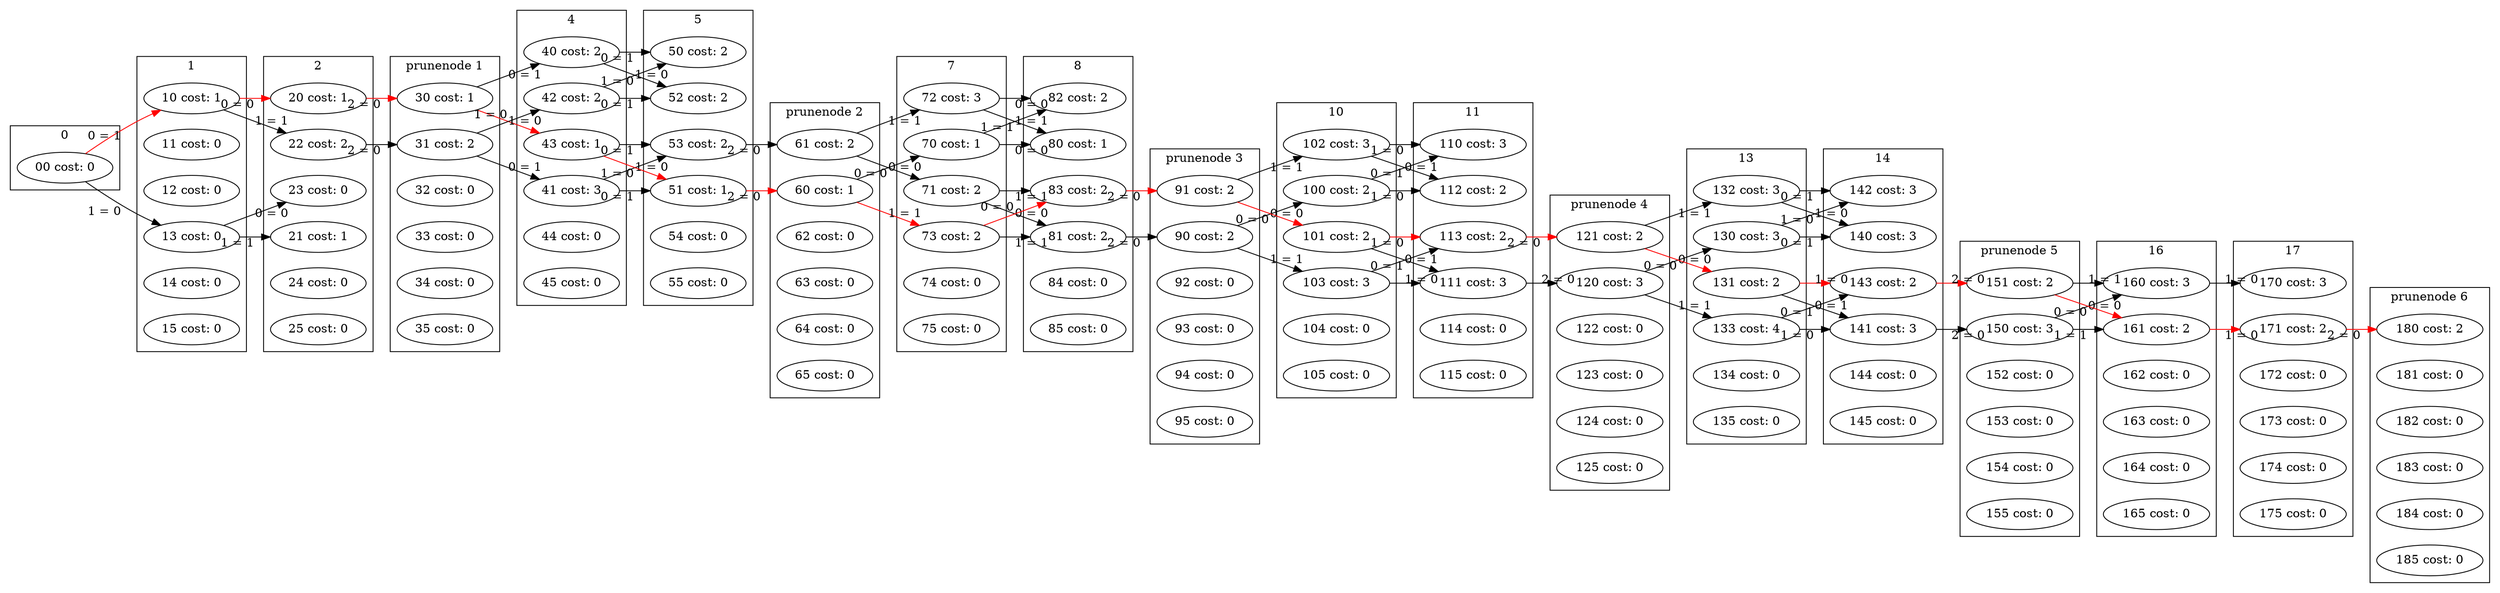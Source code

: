 strict digraph mainGraph {
	graph [rankdir=LR]
	subgraph cluster0 {
		graph [label=0]
		00 [label="00 cost: 0"]
	}
	subgraph cluster1 {
		graph [label=1]
		10 [label="10 cost: 1"]
		11 [label="11 cost: 0"]
		12 [label="12 cost: 0"]
		13 [label="13 cost: 0"]
		14 [label="14 cost: 0"]
		15 [label="15 cost: 0"]
	}
	subgraph cluster2 {
		graph [label=2]
		20 [label="20 cost: 1"]
		21 [label="21 cost: 1"]
		22 [label="22 cost: 2"]
		23 [label="23 cost: 0"]
		24 [label="24 cost: 0"]
		25 [label="25 cost: 0"]
	}
	subgraph "clusterprunenode 1" {
		graph [label="prunenode 1"]
		30 [label="30 cost: 1"]
		31 [label="31 cost: 2"]
		32 [label="32 cost: 0"]
		33 [label="33 cost: 0"]
		34 [label="34 cost: 0"]
		35 [label="35 cost: 0"]
	}
	subgraph cluster4 {
		graph [label=4]
		40 [label="40 cost: 2"]
		41 [label="41 cost: 3"]
		42 [label="42 cost: 2"]
		43 [label="43 cost: 1"]
		44 [label="44 cost: 0"]
		45 [label="45 cost: 0"]
	}
	subgraph cluster5 {
		graph [label=5]
		50 [label="50 cost: 2"]
		51 [label="51 cost: 1"]
		52 [label="52 cost: 2"]
		53 [label="53 cost: 2"]
		54 [label="54 cost: 0"]
		55 [label="55 cost: 0"]
	}
	subgraph "clusterprunenode 2" {
		graph [label="prunenode 2"]
		60 [label="60 cost: 1"]
		61 [label="61 cost: 2"]
		62 [label="62 cost: 0"]
		63 [label="63 cost: 0"]
		64 [label="64 cost: 0"]
		65 [label="65 cost: 0"]
	}
	subgraph cluster7 {
		graph [label=7]
		70 [label="70 cost: 1"]
		71 [label="71 cost: 2"]
		72 [label="72 cost: 3"]
		73 [label="73 cost: 2"]
		74 [label="74 cost: 0"]
		75 [label="75 cost: 0"]
	}
	subgraph cluster8 {
		graph [label=8]
		80 [label="80 cost: 1"]
		81 [label="81 cost: 2"]
		82 [label="82 cost: 2"]
		83 [label="83 cost: 2"]
		84 [label="84 cost: 0"]
		85 [label="85 cost: 0"]
	}
	subgraph "clusterprunenode 3" {
		graph [label="prunenode 3"]
		90 [label="90 cost: 2"]
		91 [label="91 cost: 2"]
		92 [label="92 cost: 0"]
		93 [label="93 cost: 0"]
		94 [label="94 cost: 0"]
		95 [label="95 cost: 0"]
	}
	subgraph cluster10 {
		graph [label=10]
		100 [label="100 cost: 2"]
		101 [label="101 cost: 2"]
		102 [label="102 cost: 3"]
		103 [label="103 cost: 3"]
		104 [label="104 cost: 0"]
		105 [label="105 cost: 0"]
	}
	subgraph cluster11 {
		graph [label=11]
		110 [label="110 cost: 3"]
		111 [label="111 cost: 3"]
		112 [label="112 cost: 2"]
		113 [label="113 cost: 2"]
		114 [label="114 cost: 0"]
		115 [label="115 cost: 0"]
	}
	subgraph "clusterprunenode 4" {
		graph [label="prunenode 4"]
		120 [label="120 cost: 3"]
		121 [label="121 cost: 2"]
		122 [label="122 cost: 0"]
		123 [label="123 cost: 0"]
		124 [label="124 cost: 0"]
		125 [label="125 cost: 0"]
	}
	subgraph cluster13 {
		graph [label=13]
		130 [label="130 cost: 3"]
		131 [label="131 cost: 2"]
		132 [label="132 cost: 3"]
		133 [label="133 cost: 4"]
		134 [label="134 cost: 0"]
		135 [label="135 cost: 0"]
	}
	subgraph cluster14 {
		graph [label=14]
		140 [label="140 cost: 3"]
		141 [label="141 cost: 3"]
		142 [label="142 cost: 3"]
		143 [label="143 cost: 2"]
		144 [label="144 cost: 0"]
		145 [label="145 cost: 0"]
	}
	subgraph "clusterprunenode 5" {
		graph [label="prunenode 5"]
		150 [label="150 cost: 3"]
		151 [label="151 cost: 2"]
		152 [label="152 cost: 0"]
		153 [label="153 cost: 0"]
		154 [label="154 cost: 0"]
		155 [label="155 cost: 0"]
	}
	subgraph cluster16 {
		graph [label=16]
		160 [label="160 cost: 3"]
		161 [label="161 cost: 2"]
		162 [label="162 cost: 0"]
		163 [label="163 cost: 0"]
		164 [label="164 cost: 0"]
		165 [label="165 cost: 0"]
	}
	subgraph cluster17 {
		graph [label=17]
		170 [label="170 cost: 3"]
		171 [label="171 cost: 2"]
		172 [label="172 cost: 0"]
		173 [label="173 cost: 0"]
		174 [label="174 cost: 0"]
		175 [label="175 cost: 0"]
	}
	subgraph "clusterprunenode 6" {
		graph [label="prunenode 6"]
		180 [label="180 cost: 2"]
		181 [label="181 cost: 0"]
		182 [label="182 cost: 0"]
		183 [label="183 cost: 0"]
		184 [label="184 cost: 0"]
		185 [label="185 cost: 0"]
	}
	00 -> 10 [rank=same xlabel="0 = 1"]
	00 -> 13 [rank=same xlabel="1 = 0"]
	10 -> 20 [rank=same xlabel="0 = 0"]
	10 -> 22 [rank=same xlabel="1 = 1"]
	13 -> 23 [rank=same xlabel="0 = 0"]
	13 -> 21 [rank=same xlabel="1 = 1"]
	100 -> 110 [rank=same xlabel="0 = 1"]
	100 -> 112 [rank=same xlabel="1 = 0"]
	103 -> 113 [rank=same xlabel="0 = 1"]
	103 -> 111 [rank=same xlabel="1 = 0"]
	101 -> 111 [rank=same xlabel="0 = 1"]
	101 -> 113 [rank=same xlabel="1 = 0"]
	102 -> 112 [rank=same xlabel="0 = 1"]
	102 -> 110 [rank=same xlabel="1 = 0"]
	101 -> 111 [rank=same xlabel="0 = 1"]
	101 -> 113 [rank=same xlabel="1 = 0"]
	102 -> 112 [rank=same xlabel="0 = 1"]
	102 -> 110 [rank=same xlabel="1 = 0"]
	100 -> 110 [rank=same xlabel="0 = 1"]
	100 -> 112 [rank=same xlabel="1 = 0"]
	103 -> 113 [rank=same xlabel="0 = 1"]
	103 -> 111 [rank=same xlabel="1 = 0"]
	101 -> 111 [rank=same xlabel="0 = 1"]
	101 -> 113 [rank=same xlabel="1 = 0"]
	102 -> 112 [rank=same xlabel="0 = 1"]
	102 -> 110 [rank=same xlabel="1 = 0"]
	100 -> 110 [rank=same xlabel="0 = 1"]
	100 -> 112 [rank=same xlabel="1 = 0"]
	103 -> 113 [rank=same xlabel="0 = 1"]
	103 -> 111 [rank=same xlabel="1 = 0"]
	100 -> 110 [rank=same xlabel="0 = 1"]
	100 -> 112 [rank=same xlabel="1 = 0"]
	103 -> 113 [rank=same xlabel="0 = 1"]
	103 -> 111 [rank=same xlabel="1 = 0"]
	101 -> 111 [rank=same xlabel="0 = 1"]
	101 -> 113 [rank=same xlabel="1 = 0"]
	102 -> 112 [rank=same xlabel="0 = 1"]
	102 -> 110 [rank=same xlabel="1 = 0"]
	113 -> 121 [rank=same xlabel="2 = 0"]
	111 -> 120 [rank=same xlabel="2 = 0"]
	111 -> 120 [rank=same xlabel="2 = 0"]
	113 -> 121 [rank=same xlabel="2 = 0"]
	111 -> 120 [rank=same xlabel="2 = 0"]
	113 -> 121 [rank=same xlabel="2 = 0"]
	113 -> 121 [rank=same xlabel="2 = 0"]
	111 -> 120 [rank=same xlabel="2 = 0"]
	111 -> 120 [rank=same xlabel="2 = 0"]
	113 -> 121 [rank=same xlabel="2 = 0"]
	113 -> 121 [rank=same xlabel="2 = 0"]
	111 -> 120 [rank=same xlabel="2 = 0"]
	113 -> 121 [rank=same xlabel="2 = 0"]
	111 -> 120 [rank=same xlabel="2 = 0"]
	111 -> 120 [rank=same xlabel="2 = 0"]
	113 -> 121 [rank=same xlabel="2 = 0"]
	121 -> 131 [rank=same xlabel="0 = 0"]
	121 -> 132 [rank=same xlabel="1 = 1"]
	120 -> 130 [rank=same xlabel="0 = 0"]
	120 -> 133 [rank=same xlabel="1 = 1"]
	120 -> 130 [rank=same xlabel="0 = 0"]
	120 -> 133 [rank=same xlabel="1 = 1"]
	121 -> 131 [rank=same xlabel="0 = 0"]
	121 -> 132 [rank=same xlabel="1 = 1"]
	120 -> 130 [rank=same xlabel="0 = 0"]
	120 -> 133 [rank=same xlabel="1 = 1"]
	121 -> 131 [rank=same xlabel="0 = 0"]
	121 -> 132 [rank=same xlabel="1 = 1"]
	121 -> 131 [rank=same xlabel="0 = 0"]
	121 -> 132 [rank=same xlabel="1 = 1"]
	120 -> 130 [rank=same xlabel="0 = 0"]
	120 -> 133 [rank=same xlabel="1 = 1"]
	120 -> 130 [rank=same xlabel="0 = 0"]
	120 -> 133 [rank=same xlabel="1 = 1"]
	121 -> 131 [rank=same xlabel="0 = 0"]
	121 -> 132 [rank=same xlabel="1 = 1"]
	121 -> 131 [rank=same xlabel="0 = 0"]
	121 -> 132 [rank=same xlabel="1 = 1"]
	120 -> 130 [rank=same xlabel="0 = 0"]
	120 -> 133 [rank=same xlabel="1 = 1"]
	121 -> 131 [rank=same xlabel="0 = 0"]
	121 -> 132 [rank=same xlabel="1 = 1"]
	120 -> 130 [rank=same xlabel="0 = 0"]
	120 -> 133 [rank=same xlabel="1 = 1"]
	120 -> 130 [rank=same xlabel="0 = 0"]
	120 -> 133 [rank=same xlabel="1 = 1"]
	121 -> 131 [rank=same xlabel="0 = 0"]
	121 -> 132 [rank=same xlabel="1 = 1"]
	131 -> 141 [rank=same xlabel="0 = 1"]
	131 -> 143 [rank=same xlabel="1 = 0"]
	132 -> 142 [rank=same xlabel="0 = 1"]
	132 -> 140 [rank=same xlabel="1 = 0"]
	130 -> 140 [rank=same xlabel="0 = 1"]
	130 -> 142 [rank=same xlabel="1 = 0"]
	133 -> 143 [rank=same xlabel="0 = 1"]
	133 -> 141 [rank=same xlabel="1 = 0"]
	130 -> 140 [rank=same xlabel="0 = 1"]
	130 -> 142 [rank=same xlabel="1 = 0"]
	133 -> 143 [rank=same xlabel="0 = 1"]
	133 -> 141 [rank=same xlabel="1 = 0"]
	131 -> 141 [rank=same xlabel="0 = 1"]
	131 -> 143 [rank=same xlabel="1 = 0"]
	132 -> 142 [rank=same xlabel="0 = 1"]
	132 -> 140 [rank=same xlabel="1 = 0"]
	130 -> 140 [rank=same xlabel="0 = 1"]
	130 -> 142 [rank=same xlabel="1 = 0"]
	133 -> 143 [rank=same xlabel="0 = 1"]
	133 -> 141 [rank=same xlabel="1 = 0"]
	131 -> 141 [rank=same xlabel="0 = 1"]
	131 -> 143 [rank=same xlabel="1 = 0"]
	132 -> 142 [rank=same xlabel="0 = 1"]
	132 -> 140 [rank=same xlabel="1 = 0"]
	131 -> 141 [rank=same xlabel="0 = 1"]
	131 -> 143 [rank=same xlabel="1 = 0"]
	132 -> 142 [rank=same xlabel="0 = 1"]
	132 -> 140 [rank=same xlabel="1 = 0"]
	130 -> 140 [rank=same xlabel="0 = 1"]
	130 -> 142 [rank=same xlabel="1 = 0"]
	133 -> 143 [rank=same xlabel="0 = 1"]
	133 -> 141 [rank=same xlabel="1 = 0"]
	130 -> 140 [rank=same xlabel="0 = 1"]
	130 -> 142 [rank=same xlabel="1 = 0"]
	133 -> 143 [rank=same xlabel="0 = 1"]
	133 -> 141 [rank=same xlabel="1 = 0"]
	131 -> 141 [rank=same xlabel="0 = 1"]
	131 -> 143 [rank=same xlabel="1 = 0"]
	132 -> 142 [rank=same xlabel="0 = 1"]
	132 -> 140 [rank=same xlabel="1 = 0"]
	131 -> 141 [rank=same xlabel="0 = 1"]
	131 -> 143 [rank=same xlabel="1 = 0"]
	132 -> 142 [rank=same xlabel="0 = 1"]
	132 -> 140 [rank=same xlabel="1 = 0"]
	130 -> 140 [rank=same xlabel="0 = 1"]
	130 -> 142 [rank=same xlabel="1 = 0"]
	133 -> 143 [rank=same xlabel="0 = 1"]
	133 -> 141 [rank=same xlabel="1 = 0"]
	131 -> 141 [rank=same xlabel="0 = 1"]
	131 -> 143 [rank=same xlabel="1 = 0"]
	132 -> 142 [rank=same xlabel="0 = 1"]
	132 -> 140 [rank=same xlabel="1 = 0"]
	130 -> 140 [rank=same xlabel="0 = 1"]
	130 -> 142 [rank=same xlabel="1 = 0"]
	133 -> 143 [rank=same xlabel="0 = 1"]
	133 -> 141 [rank=same xlabel="1 = 0"]
	130 -> 140 [rank=same xlabel="0 = 1"]
	130 -> 142 [rank=same xlabel="1 = 0"]
	133 -> 143 [rank=same xlabel="0 = 1"]
	133 -> 141 [rank=same xlabel="1 = 0"]
	131 -> 141 [rank=same xlabel="0 = 1"]
	131 -> 143 [rank=same xlabel="1 = 0"]
	132 -> 142 [rank=same xlabel="0 = 1"]
	132 -> 140 [rank=same xlabel="1 = 0"]
	141 -> 150 [rank=same xlabel="2 = 0"]
	143 -> 151 [rank=same xlabel="2 = 0"]
	143 -> 151 [rank=same xlabel="2 = 0"]
	141 -> 150 [rank=same xlabel="2 = 0"]
	143 -> 151 [rank=same xlabel="2 = 0"]
	141 -> 150 [rank=same xlabel="2 = 0"]
	141 -> 150 [rank=same xlabel="2 = 0"]
	143 -> 151 [rank=same xlabel="2 = 0"]
	143 -> 151 [rank=same xlabel="2 = 0"]
	141 -> 150 [rank=same xlabel="2 = 0"]
	141 -> 150 [rank=same xlabel="2 = 0"]
	143 -> 151 [rank=same xlabel="2 = 0"]
	141 -> 150 [rank=same xlabel="2 = 0"]
	143 -> 151 [rank=same xlabel="2 = 0"]
	143 -> 151 [rank=same xlabel="2 = 0"]
	141 -> 150 [rank=same xlabel="2 = 0"]
	143 -> 151 [rank=same xlabel="2 = 0"]
	141 -> 150 [rank=same xlabel="2 = 0"]
	141 -> 150 [rank=same xlabel="2 = 0"]
	143 -> 151 [rank=same xlabel="2 = 0"]
	141 -> 150 [rank=same xlabel="2 = 0"]
	143 -> 151 [rank=same xlabel="2 = 0"]
	143 -> 151 [rank=same xlabel="2 = 0"]
	141 -> 150 [rank=same xlabel="2 = 0"]
	141 -> 150 [rank=same xlabel="2 = 0"]
	143 -> 151 [rank=same xlabel="2 = 0"]
	143 -> 151 [rank=same xlabel="2 = 0"]
	141 -> 150 [rank=same xlabel="2 = 0"]
	143 -> 151 [rank=same xlabel="2 = 0"]
	141 -> 150 [rank=same xlabel="2 = 0"]
	141 -> 150 [rank=same xlabel="2 = 0"]
	143 -> 151 [rank=same xlabel="2 = 0"]
	150 -> 160 [rank=same xlabel="0 = 0"]
	150 -> 161 [rank=same xlabel="1 = 1"]
	151 -> 161 [rank=same xlabel="0 = 0"]
	151 -> 160 [rank=same xlabel="1 = 1"]
	151 -> 161 [rank=same xlabel="0 = 0"]
	151 -> 160 [rank=same xlabel="1 = 1"]
	150 -> 160 [rank=same xlabel="0 = 0"]
	150 -> 161 [rank=same xlabel="1 = 1"]
	151 -> 161 [rank=same xlabel="0 = 0"]
	151 -> 160 [rank=same xlabel="1 = 1"]
	150 -> 160 [rank=same xlabel="0 = 0"]
	150 -> 161 [rank=same xlabel="1 = 1"]
	150 -> 160 [rank=same xlabel="0 = 0"]
	150 -> 161 [rank=same xlabel="1 = 1"]
	151 -> 161 [rank=same xlabel="0 = 0"]
	151 -> 160 [rank=same xlabel="1 = 1"]
	151 -> 161 [rank=same xlabel="0 = 0"]
	151 -> 160 [rank=same xlabel="1 = 1"]
	150 -> 160 [rank=same xlabel="0 = 0"]
	150 -> 161 [rank=same xlabel="1 = 1"]
	150 -> 160 [rank=same xlabel="0 = 0"]
	150 -> 161 [rank=same xlabel="1 = 1"]
	151 -> 161 [rank=same xlabel="0 = 0"]
	151 -> 160 [rank=same xlabel="1 = 1"]
	150 -> 160 [rank=same xlabel="0 = 0"]
	150 -> 161 [rank=same xlabel="1 = 1"]
	151 -> 161 [rank=same xlabel="0 = 0"]
	151 -> 160 [rank=same xlabel="1 = 1"]
	151 -> 161 [rank=same xlabel="0 = 0"]
	151 -> 160 [rank=same xlabel="1 = 1"]
	150 -> 160 [rank=same xlabel="0 = 0"]
	150 -> 161 [rank=same xlabel="1 = 1"]
	151 -> 161 [rank=same xlabel="0 = 0"]
	151 -> 160 [rank=same xlabel="1 = 1"]
	150 -> 160 [rank=same xlabel="0 = 0"]
	150 -> 161 [rank=same xlabel="1 = 1"]
	150 -> 160 [rank=same xlabel="0 = 0"]
	150 -> 161 [rank=same xlabel="1 = 1"]
	151 -> 161 [rank=same xlabel="0 = 0"]
	151 -> 160 [rank=same xlabel="1 = 1"]
	150 -> 160 [rank=same xlabel="0 = 0"]
	150 -> 161 [rank=same xlabel="1 = 1"]
	151 -> 161 [rank=same xlabel="0 = 0"]
	151 -> 160 [rank=same xlabel="1 = 1"]
	151 -> 161 [rank=same xlabel="0 = 0"]
	151 -> 160 [rank=same xlabel="1 = 1"]
	150 -> 160 [rank=same xlabel="0 = 0"]
	150 -> 161 [rank=same xlabel="1 = 1"]
	150 -> 160 [rank=same xlabel="0 = 0"]
	150 -> 161 [rank=same xlabel="1 = 1"]
	151 -> 161 [rank=same xlabel="0 = 0"]
	151 -> 160 [rank=same xlabel="1 = 1"]
	151 -> 161 [rank=same xlabel="0 = 0"]
	151 -> 160 [rank=same xlabel="1 = 1"]
	150 -> 160 [rank=same xlabel="0 = 0"]
	150 -> 161 [rank=same xlabel="1 = 1"]
	151 -> 161 [rank=same xlabel="0 = 0"]
	151 -> 160 [rank=same xlabel="1 = 1"]
	150 -> 160 [rank=same xlabel="0 = 0"]
	150 -> 161 [rank=same xlabel="1 = 1"]
	150 -> 160 [rank=same xlabel="0 = 0"]
	150 -> 161 [rank=same xlabel="1 = 1"]
	151 -> 161 [rank=same xlabel="0 = 0"]
	151 -> 160 [rank=same xlabel="1 = 1"]
	160 -> 170 [rank=same xlabel="0 = 1"]
	160 -> 170 [rank=same xlabel="1 = 0"]
	161 -> 171 [rank=same xlabel="0 = 1"]
	161 -> 171 [rank=same xlabel="1 = 0"]
	161 -> 171 [rank=same xlabel="0 = 1"]
	161 -> 171 [rank=same xlabel="1 = 0"]
	160 -> 170 [rank=same xlabel="0 = 1"]
	160 -> 170 [rank=same xlabel="1 = 0"]
	161 -> 171 [rank=same xlabel="0 = 1"]
	161 -> 171 [rank=same xlabel="1 = 0"]
	160 -> 170 [rank=same xlabel="0 = 1"]
	160 -> 170 [rank=same xlabel="1 = 0"]
	160 -> 170 [rank=same xlabel="0 = 1"]
	160 -> 170 [rank=same xlabel="1 = 0"]
	161 -> 171 [rank=same xlabel="0 = 1"]
	161 -> 171 [rank=same xlabel="1 = 0"]
	161 -> 171 [rank=same xlabel="0 = 1"]
	161 -> 171 [rank=same xlabel="1 = 0"]
	160 -> 170 [rank=same xlabel="0 = 1"]
	160 -> 170 [rank=same xlabel="1 = 0"]
	160 -> 170 [rank=same xlabel="0 = 1"]
	160 -> 170 [rank=same xlabel="1 = 0"]
	161 -> 171 [rank=same xlabel="0 = 1"]
	161 -> 171 [rank=same xlabel="1 = 0"]
	160 -> 170 [rank=same xlabel="0 = 1"]
	160 -> 170 [rank=same xlabel="1 = 0"]
	161 -> 171 [rank=same xlabel="0 = 1"]
	161 -> 171 [rank=same xlabel="1 = 0"]
	161 -> 171 [rank=same xlabel="0 = 1"]
	161 -> 171 [rank=same xlabel="1 = 0"]
	160 -> 170 [rank=same xlabel="0 = 1"]
	160 -> 170 [rank=same xlabel="1 = 0"]
	161 -> 171 [rank=same xlabel="0 = 1"]
	161 -> 171 [rank=same xlabel="1 = 0"]
	160 -> 170 [rank=same xlabel="0 = 1"]
	160 -> 170 [rank=same xlabel="1 = 0"]
	160 -> 170 [rank=same xlabel="0 = 1"]
	160 -> 170 [rank=same xlabel="1 = 0"]
	161 -> 171 [rank=same xlabel="0 = 1"]
	161 -> 171 [rank=same xlabel="1 = 0"]
	160 -> 170 [rank=same xlabel="0 = 1"]
	160 -> 170 [rank=same xlabel="1 = 0"]
	161 -> 171 [rank=same xlabel="0 = 1"]
	161 -> 171 [rank=same xlabel="1 = 0"]
	161 -> 171 [rank=same xlabel="0 = 1"]
	161 -> 171 [rank=same xlabel="1 = 0"]
	160 -> 170 [rank=same xlabel="0 = 1"]
	160 -> 170 [rank=same xlabel="1 = 0"]
	160 -> 170 [rank=same xlabel="0 = 1"]
	160 -> 170 [rank=same xlabel="1 = 0"]
	161 -> 171 [rank=same xlabel="0 = 1"]
	161 -> 171 [rank=same xlabel="1 = 0"]
	161 -> 171 [rank=same xlabel="0 = 1"]
	161 -> 171 [rank=same xlabel="1 = 0"]
	160 -> 170 [rank=same xlabel="0 = 1"]
	160 -> 170 [rank=same xlabel="1 = 0"]
	161 -> 171 [rank=same xlabel="0 = 1"]
	161 -> 171 [rank=same xlabel="1 = 0"]
	160 -> 170 [rank=same xlabel="0 = 1"]
	160 -> 170 [rank=same xlabel="1 = 0"]
	160 -> 170 [rank=same xlabel="0 = 1"]
	160 -> 170 [rank=same xlabel="1 = 0"]
	161 -> 171 [rank=same xlabel="0 = 1"]
	161 -> 171 [rank=same xlabel="1 = 0"]
	161 -> 171 [rank=same xlabel="0 = 1"]
	161 -> 171 [rank=same xlabel="1 = 0"]
	160 -> 170 [rank=same xlabel="0 = 1"]
	160 -> 170 [rank=same xlabel="1 = 0"]
	160 -> 170 [rank=same xlabel="0 = 1"]
	160 -> 170 [rank=same xlabel="1 = 0"]
	161 -> 171 [rank=same xlabel="0 = 1"]
	161 -> 171 [rank=same xlabel="1 = 0"]
	160 -> 170 [rank=same xlabel="0 = 1"]
	160 -> 170 [rank=same xlabel="1 = 0"]
	161 -> 171 [rank=same xlabel="0 = 1"]
	161 -> 171 [rank=same xlabel="1 = 0"]
	161 -> 171 [rank=same xlabel="0 = 1"]
	161 -> 171 [rank=same xlabel="1 = 0"]
	160 -> 170 [rank=same xlabel="0 = 1"]
	160 -> 170 [rank=same xlabel="1 = 0"]
	160 -> 170 [rank=same xlabel="0 = 1"]
	160 -> 170 [rank=same xlabel="1 = 0"]
	161 -> 171 [rank=same xlabel="0 = 1"]
	161 -> 171 [rank=same xlabel="1 = 0"]
	161 -> 171 [rank=same xlabel="0 = 1"]
	161 -> 171 [rank=same xlabel="1 = 0"]
	160 -> 170 [rank=same xlabel="0 = 1"]
	160 -> 170 [rank=same xlabel="1 = 0"]
	161 -> 171 [rank=same xlabel="0 = 1"]
	161 -> 171 [rank=same xlabel="1 = 0"]
	160 -> 170 [rank=same xlabel="0 = 1"]
	160 -> 170 [rank=same xlabel="1 = 0"]
	160 -> 170 [rank=same xlabel="0 = 1"]
	160 -> 170 [rank=same xlabel="1 = 0"]
	161 -> 171 [rank=same xlabel="0 = 1"]
	161 -> 171 [rank=same xlabel="1 = 0"]
	160 -> 170 [rank=same xlabel="0 = 1"]
	160 -> 170 [rank=same xlabel="1 = 0"]
	161 -> 171 [rank=same xlabel="0 = 1"]
	161 -> 171 [rank=same xlabel="1 = 0"]
	161 -> 171 [rank=same xlabel="0 = 1"]
	161 -> 171 [rank=same xlabel="1 = 0"]
	160 -> 170 [rank=same xlabel="0 = 1"]
	160 -> 170 [rank=same xlabel="1 = 0"]
	161 -> 171 [rank=same xlabel="0 = 1"]
	161 -> 171 [rank=same xlabel="1 = 0"]
	160 -> 170 [rank=same xlabel="0 = 1"]
	160 -> 170 [rank=same xlabel="1 = 0"]
	160 -> 170 [rank=same xlabel="0 = 1"]
	160 -> 170 [rank=same xlabel="1 = 0"]
	161 -> 171 [rank=same xlabel="0 = 1"]
	161 -> 171 [rank=same xlabel="1 = 0"]
	161 -> 171 [rank=same xlabel="0 = 1"]
	161 -> 171 [rank=same xlabel="1 = 0"]
	160 -> 170 [rank=same xlabel="0 = 1"]
	160 -> 170 [rank=same xlabel="1 = 0"]
	160 -> 170 [rank=same xlabel="0 = 1"]
	160 -> 170 [rank=same xlabel="1 = 0"]
	161 -> 171 [rank=same xlabel="0 = 1"]
	161 -> 171 [rank=same xlabel="1 = 0"]
	160 -> 170 [rank=same xlabel="0 = 1"]
	160 -> 170 [rank=same xlabel="1 = 0"]
	161 -> 171 [rank=same xlabel="0 = 1"]
	161 -> 171 [rank=same xlabel="1 = 0"]
	161 -> 171 [rank=same xlabel="0 = 1"]
	161 -> 171 [rank=same xlabel="1 = 0"]
	160 -> 170 [rank=same xlabel="0 = 1"]
	160 -> 170 [rank=same xlabel="1 = 0"]
	171 -> 180 [rank=same xlabel="2 = 0"]
	171 -> 180 [rank=same xlabel="2 = 0"]
	171 -> 180 [rank=same xlabel="2 = 0"]
	171 -> 180 [rank=same xlabel="2 = 0"]
	171 -> 180 [rank=same xlabel="2 = 0"]
	171 -> 180 [rank=same xlabel="2 = 0"]
	171 -> 180 [rank=same xlabel="2 = 0"]
	171 -> 180 [rank=same xlabel="2 = 0"]
	171 -> 180 [rank=same xlabel="2 = 0"]
	171 -> 180 [rank=same xlabel="2 = 0"]
	171 -> 180 [rank=same xlabel="2 = 0"]
	171 -> 180 [rank=same xlabel="2 = 0"]
	171 -> 180 [rank=same xlabel="2 = 0"]
	171 -> 180 [rank=same xlabel="2 = 0"]
	171 -> 180 [rank=same xlabel="2 = 0"]
	171 -> 180 [rank=same xlabel="2 = 0"]
	171 -> 180 [rank=same xlabel="2 = 0"]
	171 -> 180 [rank=same xlabel="2 = 0"]
	171 -> 180 [rank=same xlabel="2 = 0"]
	171 -> 180 [rank=same xlabel="2 = 0"]
	171 -> 180 [rank=same xlabel="2 = 0"]
	171 -> 180 [rank=same xlabel="2 = 0"]
	171 -> 180 [rank=same xlabel="2 = 0"]
	171 -> 180 [rank=same xlabel="2 = 0"]
	171 -> 180 [rank=same xlabel="2 = 0"]
	171 -> 180 [rank=same xlabel="2 = 0"]
	171 -> 180 [rank=same xlabel="2 = 0"]
	171 -> 180 [rank=same xlabel="2 = 0"]
	171 -> 180 [rank=same xlabel="2 = 0"]
	171 -> 180 [rank=same xlabel="2 = 0"]
	171 -> 180 [rank=same xlabel="2 = 0"]
	171 -> 180 [rank=same xlabel="2 = 0"]
	171 -> 180 [rank=same xlabel="2 = 0"]
	171 -> 180 [rank=same xlabel="2 = 0"]
	171 -> 180 [rank=same xlabel="2 = 0"]
	171 -> 180 [rank=same xlabel="2 = 0"]
	171 -> 180 [rank=same xlabel="2 = 0"]
	171 -> 180 [rank=same xlabel="2 = 0"]
	171 -> 180 [rank=same xlabel="2 = 0"]
	171 -> 180 [rank=same xlabel="2 = 0"]
	171 -> 180 [rank=same xlabel="2 = 0"]
	171 -> 180 [rank=same xlabel="2 = 0"]
	171 -> 180 [rank=same xlabel="2 = 0"]
	171 -> 180 [rank=same xlabel="2 = 0"]
	171 -> 180 [rank=same xlabel="2 = 0"]
	171 -> 180 [rank=same xlabel="2 = 0"]
	171 -> 180 [rank=same xlabel="2 = 0"]
	171 -> 180 [rank=same xlabel="2 = 0"]
	171 -> 180 [rank=same xlabel="2 = 0"]
	171 -> 180 [rank=same xlabel="2 = 0"]
	171 -> 180 [rank=same xlabel="2 = 0"]
	171 -> 180 [rank=same xlabel="2 = 0"]
	171 -> 180 [rank=same xlabel="2 = 0"]
	171 -> 180 [rank=same xlabel="2 = 0"]
	171 -> 180 [rank=same xlabel="2 = 0"]
	171 -> 180 [rank=same xlabel="2 = 0"]
	171 -> 180 [rank=same xlabel="2 = 0"]
	171 -> 180 [rank=same xlabel="2 = 0"]
	171 -> 180 [rank=same xlabel="2 = 0"]
	171 -> 180 [rank=same xlabel="2 = 0"]
	171 -> 180 [rank=same xlabel="2 = 0"]
	171 -> 180 [rank=same xlabel="2 = 0"]
	171 -> 180 [rank=same xlabel="2 = 0"]
	171 -> 180 [rank=same xlabel="2 = 0"]
	20 -> 30 [rank=same xlabel="2 = 0"]
	22 -> 31 [rank=same xlabel="2 = 0"]
	30 -> 40 [rank=same xlabel="0 = 1"]
	30 -> 43 [rank=same xlabel="1 = 0"]
	31 -> 41 [rank=same xlabel="0 = 1"]
	31 -> 42 [rank=same xlabel="1 = 0"]
	40 -> 50 [rank=same xlabel="0 = 1"]
	40 -> 52 [rank=same xlabel="1 = 0"]
	43 -> 53 [rank=same xlabel="0 = 1"]
	43 -> 51 [rank=same xlabel="1 = 0"]
	41 -> 51 [rank=same xlabel="0 = 1"]
	41 -> 53 [rank=same xlabel="1 = 0"]
	42 -> 52 [rank=same xlabel="0 = 1"]
	42 -> 50 [rank=same xlabel="1 = 0"]
	53 -> 61 [rank=same xlabel="2 = 0"]
	51 -> 60 [rank=same xlabel="2 = 0"]
	51 -> 60 [rank=same xlabel="2 = 0"]
	53 -> 61 [rank=same xlabel="2 = 0"]
	61 -> 71 [rank=same xlabel="0 = 0"]
	61 -> 72 [rank=same xlabel="1 = 1"]
	60 -> 70 [rank=same xlabel="0 = 0"]
	60 -> 73 [rank=same xlabel="1 = 1"]
	60 -> 70 [rank=same xlabel="0 = 0"]
	60 -> 73 [rank=same xlabel="1 = 1"]
	61 -> 71 [rank=same xlabel="0 = 0"]
	61 -> 72 [rank=same xlabel="1 = 1"]
	71 -> 81 [rank=same xlabel="0 = 0"]
	71 -> 83 [rank=same xlabel="1 = 1"]
	72 -> 82 [rank=same xlabel="0 = 0"]
	72 -> 80 [rank=same xlabel="1 = 1"]
	70 -> 80 [rank=same xlabel="0 = 0"]
	70 -> 82 [rank=same xlabel="1 = 1"]
	73 -> 83 [rank=same xlabel="0 = 0"]
	73 -> 81 [rank=same xlabel="1 = 1"]
	70 -> 80 [rank=same xlabel="0 = 0"]
	70 -> 82 [rank=same xlabel="1 = 1"]
	73 -> 83 [rank=same xlabel="0 = 0"]
	73 -> 81 [rank=same xlabel="1 = 1"]
	71 -> 81 [rank=same xlabel="0 = 0"]
	71 -> 83 [rank=same xlabel="1 = 1"]
	72 -> 82 [rank=same xlabel="0 = 0"]
	72 -> 80 [rank=same xlabel="1 = 1"]
	81 -> 90 [rank=same xlabel="2 = 0"]
	83 -> 91 [rank=same xlabel="2 = 0"]
	83 -> 91 [rank=same xlabel="2 = 0"]
	81 -> 90 [rank=same xlabel="2 = 0"]
	83 -> 91 [rank=same xlabel="2 = 0"]
	81 -> 90 [rank=same xlabel="2 = 0"]
	81 -> 90 [rank=same xlabel="2 = 0"]
	83 -> 91 [rank=same xlabel="2 = 0"]
	90 -> 100 [rank=same xlabel="0 = 0"]
	90 -> 103 [rank=same xlabel="1 = 1"]
	91 -> 101 [rank=same xlabel="0 = 0"]
	91 -> 102 [rank=same xlabel="1 = 1"]
	91 -> 101 [rank=same xlabel="0 = 0"]
	91 -> 102 [rank=same xlabel="1 = 1"]
	90 -> 100 [rank=same xlabel="0 = 0"]
	90 -> 103 [rank=same xlabel="1 = 1"]
	91 -> 101 [rank=same xlabel="0 = 0"]
	91 -> 102 [rank=same xlabel="1 = 1"]
	90 -> 100 [rank=same xlabel="0 = 0"]
	90 -> 103 [rank=same xlabel="1 = 1"]
	90 -> 100 [rank=same xlabel="0 = 0"]
	90 -> 103 [rank=same xlabel="1 = 1"]
	91 -> 101 [rank=same xlabel="0 = 0"]
	91 -> 102 [rank=same xlabel="1 = 1"]
	171 -> 180 [color=red]
	161 -> 171 [color=red]
	151 -> 161 [color=red]
	143 -> 151 [color=red]
	131 -> 143 [color=red]
	121 -> 131 [color=red]
	113 -> 121 [color=red]
	101 -> 113 [color=red]
	91 -> 101 [color=red]
	83 -> 91 [color=red]
	73 -> 83 [color=red]
	60 -> 73 [color=red]
	51 -> 60 [color=red]
	43 -> 51 [color=red]
	30 -> 43 [color=red]
	20 -> 30 [color=red]
	10 -> 20 [color=red]
	00 -> 10 [color=red]
}
